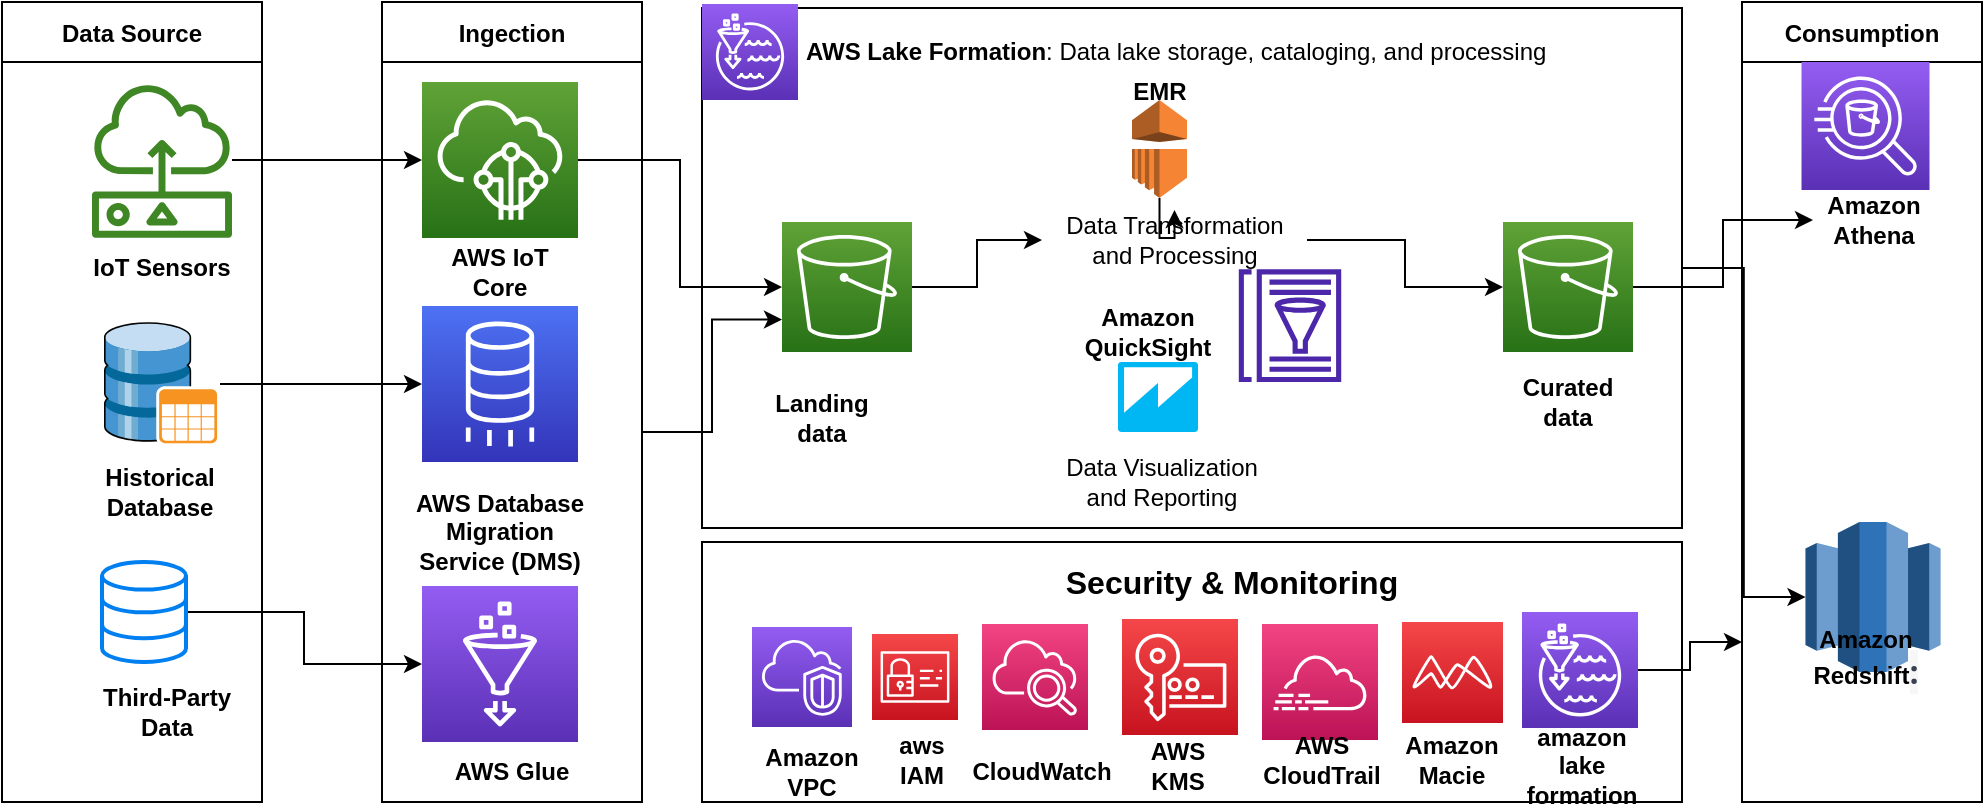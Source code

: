 <mxfile version="21.6.8" type="github">
  <diagram name="Page-1" id="wfJlDvsgTStBDbTHu9D8">
    <mxGraphModel dx="1260" dy="750" grid="1" gridSize="10" guides="1" tooltips="1" connect="1" arrows="1" fold="1" page="1" pageScale="1" pageWidth="1100" pageHeight="850" math="0" shadow="0">
      <root>
        <mxCell id="0" />
        <mxCell id="1" parent="0" />
        <mxCell id="qOsiP7DexmNMQrKXQggl-64" value="" style="shape=table;startSize=0;container=1;collapsible=0;childLayout=tableLayout;" parent="1" vertex="1">
          <mxGeometry x="360" y="123" width="490" height="260" as="geometry" />
        </mxCell>
        <mxCell id="qOsiP7DexmNMQrKXQggl-65" value="" style="shape=tableRow;horizontal=0;startSize=0;swimlaneHead=0;swimlaneBody=0;strokeColor=inherit;top=0;left=0;bottom=0;right=0;collapsible=0;dropTarget=0;fillColor=none;points=[[0,0.5],[1,0.5]];portConstraint=eastwest;" parent="qOsiP7DexmNMQrKXQggl-64" vertex="1">
          <mxGeometry width="490" height="260" as="geometry" />
        </mxCell>
        <mxCell id="qOsiP7DexmNMQrKXQggl-66" value="" style="shape=partialRectangle;html=1;whiteSpace=wrap;connectable=0;strokeColor=inherit;overflow=hidden;fillColor=none;top=0;left=0;bottom=0;right=0;pointerEvents=1;" parent="qOsiP7DexmNMQrKXQggl-65" vertex="1">
          <mxGeometry width="490" height="260" as="geometry">
            <mxRectangle width="490" height="260" as="alternateBounds" />
          </mxGeometry>
        </mxCell>
        <mxCell id="bFwccWIXfFiB8wJEmlYg-45" style="edgeStyle=orthogonalEdgeStyle;rounded=0;orthogonalLoop=1;jettySize=auto;html=1;exitX=1;exitY=0.5;exitDx=0;exitDy=0;" edge="1" parent="qOsiP7DexmNMQrKXQggl-64" source="qOsiP7DexmNMQrKXQggl-65" target="qOsiP7DexmNMQrKXQggl-65">
          <mxGeometry relative="1" as="geometry" />
        </mxCell>
        <mxCell id="qOsiP7DexmNMQrKXQggl-20" value="Data Source" style="shape=table;startSize=30;container=1;collapsible=0;childLayout=tableLayout;fontStyle=1" parent="1" vertex="1">
          <mxGeometry x="10" y="120" width="130" height="400" as="geometry" />
        </mxCell>
        <mxCell id="qOsiP7DexmNMQrKXQggl-21" value="" style="shape=tableRow;horizontal=0;startSize=0;swimlaneHead=0;swimlaneBody=0;strokeColor=inherit;top=0;left=0;bottom=0;right=0;collapsible=0;dropTarget=0;fillColor=none;points=[[0,0.5],[1,0.5]];portConstraint=eastwest;" parent="qOsiP7DexmNMQrKXQggl-20" vertex="1">
          <mxGeometry y="30" width="130" height="370" as="geometry" />
        </mxCell>
        <mxCell id="qOsiP7DexmNMQrKXQggl-22" value="" style="shape=partialRectangle;html=1;whiteSpace=wrap;connectable=0;strokeColor=inherit;overflow=hidden;fillColor=none;top=0;left=0;bottom=0;right=0;pointerEvents=1;" parent="qOsiP7DexmNMQrKXQggl-21" vertex="1">
          <mxGeometry width="130" height="370" as="geometry">
            <mxRectangle width="130" height="370" as="alternateBounds" />
          </mxGeometry>
        </mxCell>
        <mxCell id="qOsiP7DexmNMQrKXQggl-35" value="" style="edgeStyle=orthogonalEdgeStyle;rounded=0;orthogonalLoop=1;jettySize=auto;html=1;" parent="1" source="qOsiP7DexmNMQrKXQggl-23" target="qOsiP7DexmNMQrKXQggl-33" edge="1">
          <mxGeometry relative="1" as="geometry" />
        </mxCell>
        <mxCell id="qOsiP7DexmNMQrKXQggl-23" value="" style="sketch=0;outlineConnect=0;fontColor=#232F3E;gradientColor=none;fillColor=#3F8624;strokeColor=none;dashed=0;verticalLabelPosition=bottom;verticalAlign=top;align=center;html=1;fontSize=12;fontStyle=0;aspect=fixed;pointerEvents=1;shape=mxgraph.aws4.sensor;" parent="1" vertex="1">
          <mxGeometry x="55" y="160" width="70" height="78" as="geometry" />
        </mxCell>
        <mxCell id="qOsiP7DexmNMQrKXQggl-24" value="IoT Sensors" style="text;strokeColor=none;align=center;fillColor=none;html=1;verticalAlign=middle;whiteSpace=wrap;rounded=0;fontStyle=1" parent="1" vertex="1">
          <mxGeometry x="40" y="238" width="100" height="30" as="geometry" />
        </mxCell>
        <mxCell id="qOsiP7DexmNMQrKXQggl-41" value="" style="edgeStyle=orthogonalEdgeStyle;rounded=0;orthogonalLoop=1;jettySize=auto;html=1;" parent="1" source="qOsiP7DexmNMQrKXQggl-26" target="qOsiP7DexmNMQrKXQggl-36" edge="1">
          <mxGeometry relative="1" as="geometry" />
        </mxCell>
        <mxCell id="qOsiP7DexmNMQrKXQggl-26" value="" style="shadow=0;dashed=0;html=1;labelPosition=center;verticalLabelPosition=bottom;verticalAlign=top;align=center;outlineConnect=0;shape=mxgraph.veeam.3d.database;" parent="1" vertex="1">
          <mxGeometry x="61" y="280" width="58" height="62" as="geometry" />
        </mxCell>
        <mxCell id="qOsiP7DexmNMQrKXQggl-27" value="Historical Database" style="text;strokeColor=none;align=center;fillColor=none;html=1;verticalAlign=middle;whiteSpace=wrap;rounded=0;fontStyle=1" parent="1" vertex="1">
          <mxGeometry x="59" y="350" width="60" height="30" as="geometry" />
        </mxCell>
        <mxCell id="qOsiP7DexmNMQrKXQggl-42" value="" style="edgeStyle=orthogonalEdgeStyle;rounded=0;orthogonalLoop=1;jettySize=auto;html=1;" parent="1" source="qOsiP7DexmNMQrKXQggl-28" target="qOsiP7DexmNMQrKXQggl-39" edge="1">
          <mxGeometry relative="1" as="geometry" />
        </mxCell>
        <mxCell id="qOsiP7DexmNMQrKXQggl-28" value="" style="html=1;verticalLabelPosition=bottom;align=center;labelBackgroundColor=#ffffff;verticalAlign=top;strokeWidth=2;strokeColor=#0080F0;shadow=0;dashed=0;shape=mxgraph.ios7.icons.data;" parent="1" vertex="1">
          <mxGeometry x="60" y="400" width="42" height="50" as="geometry" />
        </mxCell>
        <mxCell id="qOsiP7DexmNMQrKXQggl-29" value="Third-Party Data" style="text;strokeColor=none;align=center;fillColor=none;html=1;verticalAlign=middle;whiteSpace=wrap;rounded=0;fontStyle=1" parent="1" vertex="1">
          <mxGeometry x="55" y="460" width="75" height="30" as="geometry" />
        </mxCell>
        <mxCell id="qOsiP7DexmNMQrKXQggl-30" value="Ingection" style="shape=table;startSize=30;container=1;collapsible=0;childLayout=tableLayout;fontStyle=1" parent="1" vertex="1">
          <mxGeometry x="200" y="120" width="130" height="400" as="geometry" />
        </mxCell>
        <mxCell id="qOsiP7DexmNMQrKXQggl-31" value="" style="shape=tableRow;horizontal=0;startSize=0;swimlaneHead=0;swimlaneBody=0;strokeColor=inherit;top=0;left=0;bottom=0;right=0;collapsible=0;dropTarget=0;fillColor=none;points=[[0,0.5],[1,0.5]];portConstraint=eastwest;" parent="qOsiP7DexmNMQrKXQggl-30" vertex="1">
          <mxGeometry y="30" width="130" height="370" as="geometry" />
        </mxCell>
        <mxCell id="qOsiP7DexmNMQrKXQggl-32" value="" style="shape=partialRectangle;html=1;whiteSpace=wrap;connectable=0;strokeColor=inherit;overflow=hidden;fillColor=none;top=0;left=0;bottom=0;right=0;pointerEvents=1;" parent="qOsiP7DexmNMQrKXQggl-31" vertex="1">
          <mxGeometry width="130" height="370" as="geometry">
            <mxRectangle width="130" height="370" as="alternateBounds" />
          </mxGeometry>
        </mxCell>
        <mxCell id="bFwccWIXfFiB8wJEmlYg-30" value="" style="edgeStyle=orthogonalEdgeStyle;rounded=0;orthogonalLoop=1;jettySize=auto;html=1;" edge="1" parent="1" source="qOsiP7DexmNMQrKXQggl-33" target="bFwccWIXfFiB8wJEmlYg-4">
          <mxGeometry relative="1" as="geometry" />
        </mxCell>
        <mxCell id="qOsiP7DexmNMQrKXQggl-33" value="" style="sketch=0;points=[[0,0,0],[0.25,0,0],[0.5,0,0],[0.75,0,0],[1,0,0],[0,1,0],[0.25,1,0],[0.5,1,0],[0.75,1,0],[1,1,0],[0,0.25,0],[0,0.5,0],[0,0.75,0],[1,0.25,0],[1,0.5,0],[1,0.75,0]];outlineConnect=0;fontColor=#232F3E;gradientColor=#60A337;gradientDirection=north;fillColor=#277116;strokeColor=#ffffff;dashed=0;verticalLabelPosition=bottom;verticalAlign=top;align=center;html=1;fontSize=12;fontStyle=0;aspect=fixed;shape=mxgraph.aws4.resourceIcon;resIcon=mxgraph.aws4.iot_core;" parent="1" vertex="1">
          <mxGeometry x="220" y="160" width="78" height="78" as="geometry" />
        </mxCell>
        <mxCell id="qOsiP7DexmNMQrKXQggl-34" value="AWS IoT Core" style="text;strokeColor=none;align=center;fillColor=none;html=1;verticalAlign=middle;whiteSpace=wrap;rounded=0;fontStyle=1" parent="1" vertex="1">
          <mxGeometry x="229" y="240" width="60" height="30" as="geometry" />
        </mxCell>
        <mxCell id="qOsiP7DexmNMQrKXQggl-36" value="" style="sketch=0;points=[[0,0,0],[0.25,0,0],[0.5,0,0],[0.75,0,0],[1,0,0],[0,1,0],[0.25,1,0],[0.5,1,0],[0.75,1,0],[1,1,0],[0,0.25,0],[0,0.5,0],[0,0.75,0],[1,0.25,0],[1,0.5,0],[1,0.75,0]];outlineConnect=0;fontColor=#232F3E;gradientColor=#4D72F3;gradientDirection=north;fillColor=#3334B9;strokeColor=#ffffff;dashed=0;verticalLabelPosition=bottom;verticalAlign=top;align=center;html=1;fontSize=12;fontStyle=0;aspect=fixed;shape=mxgraph.aws4.resourceIcon;resIcon=mxgraph.aws4.database_migration_service;" parent="1" vertex="1">
          <mxGeometry x="220" y="272" width="78" height="78" as="geometry" />
        </mxCell>
        <mxCell id="qOsiP7DexmNMQrKXQggl-37" value="AWS Database Migration Service (DMS)" style="text;strokeColor=none;align=center;fillColor=none;html=1;verticalAlign=middle;whiteSpace=wrap;rounded=0;fontStyle=1" parent="1" vertex="1">
          <mxGeometry x="209" y="370" width="100" height="30" as="geometry" />
        </mxCell>
        <mxCell id="qOsiP7DexmNMQrKXQggl-39" value="" style="sketch=0;points=[[0,0,0],[0.25,0,0],[0.5,0,0],[0.75,0,0],[1,0,0],[0,1,0],[0.25,1,0],[0.5,1,0],[0.75,1,0],[1,1,0],[0,0.25,0],[0,0.5,0],[0,0.75,0],[1,0.25,0],[1,0.5,0],[1,0.75,0]];outlineConnect=0;fontColor=#232F3E;gradientColor=#945DF2;gradientDirection=north;fillColor=#5A30B5;strokeColor=#ffffff;dashed=0;verticalLabelPosition=bottom;verticalAlign=top;align=center;html=1;fontSize=12;fontStyle=0;aspect=fixed;shape=mxgraph.aws4.resourceIcon;resIcon=mxgraph.aws4.glue;" parent="1" vertex="1">
          <mxGeometry x="220" y="412" width="78" height="78" as="geometry" />
        </mxCell>
        <mxCell id="qOsiP7DexmNMQrKXQggl-40" value="AWS Glue" style="text;strokeColor=none;align=center;fillColor=none;html=1;verticalAlign=middle;whiteSpace=wrap;rounded=0;fontStyle=1" parent="1" vertex="1">
          <mxGeometry x="235" y="490" width="60" height="30" as="geometry" />
        </mxCell>
        <mxCell id="qOsiP7DexmNMQrKXQggl-43" value="" style="rounded=0;whiteSpace=wrap;html=1;" parent="1" vertex="1">
          <mxGeometry x="360" y="390" width="490" height="130" as="geometry" />
        </mxCell>
        <mxCell id="qOsiP7DexmNMQrKXQggl-44" value="" style="sketch=0;points=[[0,0,0],[0.25,0,0],[0.5,0,0],[0.75,0,0],[1,0,0],[0,1,0],[0.25,1,0],[0.5,1,0],[0.75,1,0],[1,1,0],[0,0.25,0],[0,0.5,0],[0,0.75,0],[1,0.25,0],[1,0.5,0],[1,0.75,0]];outlineConnect=0;fontColor=#232F3E;gradientColor=#945DF2;gradientDirection=north;fillColor=#5A30B5;strokeColor=#ffffff;dashed=0;verticalLabelPosition=bottom;verticalAlign=top;align=center;html=1;fontSize=12;fontStyle=0;aspect=fixed;shape=mxgraph.aws4.resourceIcon;resIcon=mxgraph.aws4.vpc;" parent="1" vertex="1">
          <mxGeometry x="385" y="432.5" width="50" height="50" as="geometry" />
        </mxCell>
        <mxCell id="qOsiP7DexmNMQrKXQggl-45" value="Amazon VPC" style="text;strokeColor=none;align=center;fillColor=none;html=1;verticalAlign=middle;whiteSpace=wrap;rounded=0;fontStyle=1" parent="1" vertex="1">
          <mxGeometry x="385" y="490" width="60" height="30" as="geometry" />
        </mxCell>
        <mxCell id="qOsiP7DexmNMQrKXQggl-46" value="" style="sketch=0;points=[[0,0,0],[0.25,0,0],[0.5,0,0],[0.75,0,0],[1,0,0],[0,1,0],[0.25,1,0],[0.5,1,0],[0.75,1,0],[1,1,0],[0,0.25,0],[0,0.5,0],[0,0.75,0],[1,0.25,0],[1,0.5,0],[1,0.75,0]];points=[[0,0,0],[0.25,0,0],[0.5,0,0],[0.75,0,0],[1,0,0],[0,1,0],[0.25,1,0],[0.5,1,0],[0.75,1,0],[1,1,0],[0,0.25,0],[0,0.5,0],[0,0.75,0],[1,0.25,0],[1,0.5,0],[1,0.75,0]];outlineConnect=0;fontColor=#232F3E;gradientColor=#F34482;gradientDirection=north;fillColor=#BC1356;strokeColor=#ffffff;dashed=0;verticalLabelPosition=bottom;verticalAlign=top;align=center;html=1;fontSize=12;fontStyle=0;aspect=fixed;shape=mxgraph.aws4.resourceIcon;resIcon=mxgraph.aws4.cloudwatch_2;" parent="1" vertex="1">
          <mxGeometry x="500" y="431" width="53" height="53" as="geometry" />
        </mxCell>
        <mxCell id="qOsiP7DexmNMQrKXQggl-47" value="CloudWatch" style="text;strokeColor=none;align=center;fillColor=none;html=1;verticalAlign=middle;whiteSpace=wrap;rounded=0;fontStyle=1" parent="1" vertex="1">
          <mxGeometry x="500" y="490" width="60" height="30" as="geometry" />
        </mxCell>
        <mxCell id="qOsiP7DexmNMQrKXQggl-48" value="" style="sketch=0;points=[[0,0,0],[0.25,0,0],[0.5,0,0],[0.75,0,0],[1,0,0],[0,1,0],[0.25,1,0],[0.5,1,0],[0.75,1,0],[1,1,0],[0,0.25,0],[0,0.5,0],[0,0.75,0],[1,0.25,0],[1,0.5,0],[1,0.75,0]];outlineConnect=0;fontColor=#232F3E;gradientColor=#F54749;gradientDirection=north;fillColor=#C7131F;strokeColor=#ffffff;dashed=0;verticalLabelPosition=bottom;verticalAlign=top;align=center;html=1;fontSize=12;fontStyle=0;aspect=fixed;shape=mxgraph.aws4.resourceIcon;resIcon=mxgraph.aws4.identity_and_access_management;" parent="1" vertex="1">
          <mxGeometry x="445" y="436" width="43" height="43" as="geometry" />
        </mxCell>
        <mxCell id="qOsiP7DexmNMQrKXQggl-51" value="aws &lt;br&gt;IAM" style="text;strokeColor=none;align=center;fillColor=none;html=1;verticalAlign=middle;whiteSpace=wrap;rounded=0;fontStyle=1" parent="1" vertex="1">
          <mxGeometry x="440" y="484" width="60" height="30" as="geometry" />
        </mxCell>
        <mxCell id="qOsiP7DexmNMQrKXQggl-52" value="" style="sketch=0;points=[[0,0,0],[0.25,0,0],[0.5,0,0],[0.75,0,0],[1,0,0],[0,1,0],[0.25,1,0],[0.5,1,0],[0.75,1,0],[1,1,0],[0,0.25,0],[0,0.5,0],[0,0.75,0],[1,0.25,0],[1,0.5,0],[1,0.75,0]];outlineConnect=0;fontColor=#232F3E;gradientColor=#F54749;gradientDirection=north;fillColor=#C7131F;strokeColor=#ffffff;dashed=0;verticalLabelPosition=bottom;verticalAlign=top;align=center;html=1;fontSize=12;fontStyle=0;aspect=fixed;shape=mxgraph.aws4.resourceIcon;resIcon=mxgraph.aws4.key_management_service;" parent="1" vertex="1">
          <mxGeometry x="570" y="428.5" width="58" height="58" as="geometry" />
        </mxCell>
        <mxCell id="qOsiP7DexmNMQrKXQggl-53" value="AWS &lt;br&gt;KMS" style="text;strokeColor=none;align=center;fillColor=none;html=1;verticalAlign=middle;whiteSpace=wrap;rounded=0;fontStyle=1" parent="1" vertex="1">
          <mxGeometry x="568" y="486.5" width="60" height="30" as="geometry" />
        </mxCell>
        <mxCell id="qOsiP7DexmNMQrKXQggl-54" value="" style="sketch=0;points=[[0,0,0],[0.25,0,0],[0.5,0,0],[0.75,0,0],[1,0,0],[0,1,0],[0.25,1,0],[0.5,1,0],[0.75,1,0],[1,1,0],[0,0.25,0],[0,0.5,0],[0,0.75,0],[1,0.25,0],[1,0.5,0],[1,0.75,0]];points=[[0,0,0],[0.25,0,0],[0.5,0,0],[0.75,0,0],[1,0,0],[0,1,0],[0.25,1,0],[0.5,1,0],[0.75,1,0],[1,1,0],[0,0.25,0],[0,0.5,0],[0,0.75,0],[1,0.25,0],[1,0.5,0],[1,0.75,0]];outlineConnect=0;fontColor=#232F3E;gradientColor=#F34482;gradientDirection=north;fillColor=#BC1356;strokeColor=#ffffff;dashed=0;verticalLabelPosition=bottom;verticalAlign=top;align=center;html=1;fontSize=12;fontStyle=0;aspect=fixed;shape=mxgraph.aws4.resourceIcon;resIcon=mxgraph.aws4.cloudtrail;" parent="1" vertex="1">
          <mxGeometry x="640" y="431" width="58" height="58" as="geometry" />
        </mxCell>
        <mxCell id="qOsiP7DexmNMQrKXQggl-55" value="AWS CloudTrail" style="text;strokeColor=none;align=center;fillColor=none;html=1;verticalAlign=middle;whiteSpace=wrap;rounded=0;fontStyle=1" parent="1" vertex="1">
          <mxGeometry x="640" y="484" width="60" height="30" as="geometry" />
        </mxCell>
        <mxCell id="qOsiP7DexmNMQrKXQggl-56" value="Security &amp;amp; Monitoring" style="text;strokeColor=none;align=center;fillColor=none;html=1;verticalAlign=middle;whiteSpace=wrap;rounded=0;fontStyle=1;fontSize=16;" parent="1" vertex="1">
          <mxGeometry x="520" y="395" width="210" height="30" as="geometry" />
        </mxCell>
        <mxCell id="qOsiP7DexmNMQrKXQggl-57" value="" style="sketch=0;points=[[0,0,0],[0.25,0,0],[0.5,0,0],[0.75,0,0],[1,0,0],[0,1,0],[0.25,1,0],[0.5,1,0],[0.75,1,0],[1,1,0],[0,0.25,0],[0,0.5,0],[0,0.75,0],[1,0.25,0],[1,0.5,0],[1,0.75,0]];outlineConnect=0;fontColor=#232F3E;gradientColor=#F54749;gradientDirection=north;fillColor=#C7131F;strokeColor=#ffffff;dashed=0;verticalLabelPosition=bottom;verticalAlign=top;align=center;html=1;fontSize=12;fontStyle=0;aspect=fixed;shape=mxgraph.aws4.resourceIcon;resIcon=mxgraph.aws4.macie;" parent="1" vertex="1">
          <mxGeometry x="710" y="430" width="50.5" height="50.5" as="geometry" />
        </mxCell>
        <mxCell id="qOsiP7DexmNMQrKXQggl-58" value="Amazon Macie" style="text;strokeColor=none;align=center;fillColor=none;html=1;verticalAlign=middle;whiteSpace=wrap;rounded=0;fontStyle=1" parent="1" vertex="1">
          <mxGeometry x="705.25" y="484" width="60" height="30" as="geometry" />
        </mxCell>
        <mxCell id="bFwccWIXfFiB8wJEmlYg-14" value="" style="edgeStyle=orthogonalEdgeStyle;rounded=0;orthogonalLoop=1;jettySize=auto;html=1;" edge="1" parent="1" source="qOsiP7DexmNMQrKXQggl-59" target="qOsiP7DexmNMQrKXQggl-62">
          <mxGeometry relative="1" as="geometry">
            <Array as="points">
              <mxPoint x="854" y="454" />
              <mxPoint x="854" y="440" />
            </Array>
          </mxGeometry>
        </mxCell>
        <mxCell id="qOsiP7DexmNMQrKXQggl-59" value="" style="sketch=0;points=[[0,0,0],[0.25,0,0],[0.5,0,0],[0.75,0,0],[1,0,0],[0,1,0],[0.25,1,0],[0.5,1,0],[0.75,1,0],[1,1,0],[0,0.25,0],[0,0.5,0],[0,0.75,0],[1,0.25,0],[1,0.5,0],[1,0.75,0]];outlineConnect=0;fontColor=#232F3E;gradientColor=#945DF2;gradientDirection=north;fillColor=#5A30B5;strokeColor=#ffffff;dashed=0;verticalLabelPosition=bottom;verticalAlign=top;align=center;html=1;fontSize=12;fontStyle=0;aspect=fixed;shape=mxgraph.aws4.resourceIcon;resIcon=mxgraph.aws4.lake_formation;" parent="1" vertex="1">
          <mxGeometry x="770" y="425" width="58" height="58" as="geometry" />
        </mxCell>
        <mxCell id="qOsiP7DexmNMQrKXQggl-60" value="amazon lake formation" style="text;strokeColor=none;align=center;fillColor=none;html=1;verticalAlign=middle;whiteSpace=wrap;rounded=0;fontStyle=1" parent="1" vertex="1">
          <mxGeometry x="770" y="486.5" width="60" height="30" as="geometry" />
        </mxCell>
        <mxCell id="qOsiP7DexmNMQrKXQggl-61" value="Consumption" style="shape=table;startSize=30;container=1;collapsible=0;childLayout=tableLayout;fontStyle=1" parent="1" vertex="1">
          <mxGeometry x="880" y="120" width="120" height="400" as="geometry" />
        </mxCell>
        <mxCell id="qOsiP7DexmNMQrKXQggl-62" value="" style="shape=tableRow;horizontal=0;startSize=0;swimlaneHead=0;swimlaneBody=0;strokeColor=inherit;top=0;left=0;bottom=0;right=0;collapsible=0;dropTarget=0;fillColor=none;points=[[0,0.5],[1,0.5]];portConstraint=eastwest;" parent="qOsiP7DexmNMQrKXQggl-61" vertex="1">
          <mxGeometry y="30" width="120" height="370" as="geometry" />
        </mxCell>
        <mxCell id="qOsiP7DexmNMQrKXQggl-63" value="" style="shape=partialRectangle;html=1;whiteSpace=wrap;connectable=0;strokeColor=inherit;overflow=hidden;fillColor=none;top=0;left=0;bottom=0;right=0;pointerEvents=1;" parent="qOsiP7DexmNMQrKXQggl-62" vertex="1">
          <mxGeometry width="120" height="370" as="geometry">
            <mxRectangle width="120" height="370" as="alternateBounds" />
          </mxGeometry>
        </mxCell>
        <mxCell id="qOsiP7DexmNMQrKXQggl-67" value="&lt;b&gt;AWS Lake Formation&lt;/b&gt;: Data lake storage, cataloging, and processing" style="text;strokeColor=none;align=left;fillColor=none;html=1;verticalAlign=middle;whiteSpace=wrap;rounded=0;" parent="1" vertex="1">
          <mxGeometry x="410" y="130" width="420" height="30" as="geometry" />
        </mxCell>
        <mxCell id="qOsiP7DexmNMQrKXQggl-68" value="" style="sketch=0;points=[[0,0,0],[0.25,0,0],[0.5,0,0],[0.75,0,0],[1,0,0],[0,1,0],[0.25,1,0],[0.5,1,0],[0.75,1,0],[1,1,0],[0,0.25,0],[0,0.5,0],[0,0.75,0],[1,0.25,0],[1,0.5,0],[1,0.75,0]];outlineConnect=0;fontColor=#232F3E;gradientColor=#945DF2;gradientDirection=north;fillColor=#5A30B5;strokeColor=#ffffff;dashed=0;verticalLabelPosition=bottom;verticalAlign=top;align=center;html=1;fontSize=12;fontStyle=0;aspect=fixed;shape=mxgraph.aws4.resourceIcon;resIcon=mxgraph.aws4.lake_formation;" parent="1" vertex="1">
          <mxGeometry x="360" y="121" width="48" height="48" as="geometry" />
        </mxCell>
        <mxCell id="qOsiP7DexmNMQrKXQggl-69" value="" style="sketch=0;points=[[0,0,0],[0.25,0,0],[0.5,0,0],[0.75,0,0],[1,0,0],[0,1,0],[0.25,1,0],[0.5,1,0],[0.75,1,0],[1,1,0],[0,0.25,0],[0,0.5,0],[0,0.75,0],[1,0.25,0],[1,0.5,0],[1,0.75,0]];outlineConnect=0;fontColor=#232F3E;gradientColor=#945DF2;gradientDirection=north;fillColor=#5A30B5;strokeColor=#ffffff;dashed=0;verticalLabelPosition=bottom;verticalAlign=top;align=center;html=1;fontSize=12;fontStyle=0;aspect=fixed;shape=mxgraph.aws4.resourceIcon;resIcon=mxgraph.aws4.athena;" parent="1" vertex="1">
          <mxGeometry x="909.75" y="150" width="64" height="64" as="geometry" />
        </mxCell>
        <mxCell id="qOsiP7DexmNMQrKXQggl-70" value="Amazon Athena" style="text;strokeColor=none;align=center;fillColor=none;html=1;verticalAlign=middle;whiteSpace=wrap;rounded=0;fontStyle=1" parent="1" vertex="1">
          <mxGeometry x="915.5" y="214" width="60" height="30" as="geometry" />
        </mxCell>
        <mxCell id="qOsiP7DexmNMQrKXQggl-71" value="" style="outlineConnect=0;dashed=0;verticalLabelPosition=bottom;verticalAlign=top;align=center;html=1;shape=mxgraph.aws3.redshift;fillColor=#2E73B8;gradientColor=none;" parent="1" vertex="1">
          <mxGeometry x="911.75" y="380" width="67.5" height="75" as="geometry" />
        </mxCell>
        <mxCell id="qOsiP7DexmNMQrKXQggl-72" value="Amazon Redshift&lt;span style=&quot;color: rgb(55, 65, 81); font-family: Söhne, ui-sans-serif, system-ui, -apple-system, &amp;quot;Segoe UI&amp;quot;, Roboto, Ubuntu, Cantarell, &amp;quot;Noto Sans&amp;quot;, sans-serif, &amp;quot;Helvetica Neue&amp;quot;, Arial, &amp;quot;Apple Color Emoji&amp;quot;, &amp;quot;Segoe UI Emoji&amp;quot;, &amp;quot;Segoe UI Symbol&amp;quot;, &amp;quot;Noto Color Emoji&amp;quot;; font-size: 16px; text-align: left; background-color: rgb(247, 247, 248);&quot;&gt;:&lt;/span&gt;" style="text;strokeColor=none;align=center;fillColor=none;html=1;verticalAlign=middle;whiteSpace=wrap;rounded=0;fontStyle=1" parent="1" vertex="1">
          <mxGeometry x="911.75" y="432.5" width="60" height="30" as="geometry" />
        </mxCell>
        <mxCell id="qOsiP7DexmNMQrKXQggl-73" value="" style="outlineConnect=0;dashed=0;verticalLabelPosition=bottom;verticalAlign=top;align=center;html=1;shape=mxgraph.aws3.quicksight;fillColor=#00B7F4;gradientColor=none;" parent="1" vertex="1">
          <mxGeometry x="568" y="300" width="40" height="35" as="geometry" />
        </mxCell>
        <mxCell id="qOsiP7DexmNMQrKXQggl-74" value="Amazon QuickSight" style="text;strokeColor=none;align=center;fillColor=none;html=1;verticalAlign=middle;whiteSpace=wrap;rounded=0;fontStyle=1" parent="1" vertex="1">
          <mxGeometry x="553" y="270" width="60" height="30" as="geometry" />
        </mxCell>
        <mxCell id="bFwccWIXfFiB8wJEmlYg-46" value="" style="edgeStyle=orthogonalEdgeStyle;rounded=0;orthogonalLoop=1;jettySize=auto;html=1;" edge="1" parent="1" source="bFwccWIXfFiB8wJEmlYg-4" target="bFwccWIXfFiB8wJEmlYg-35">
          <mxGeometry relative="1" as="geometry" />
        </mxCell>
        <mxCell id="bFwccWIXfFiB8wJEmlYg-4" value="" style="sketch=0;points=[[0,0,0],[0.25,0,0],[0.5,0,0],[0.75,0,0],[1,0,0],[0,1,0],[0.25,1,0],[0.5,1,0],[0.75,1,0],[1,1,0],[0,0.25,0],[0,0.5,0],[0,0.75,0],[1,0.25,0],[1,0.5,0],[1,0.75,0]];outlineConnect=0;fontColor=#232F3E;gradientColor=#60A337;gradientDirection=north;fillColor=#277116;strokeColor=#ffffff;dashed=0;verticalLabelPosition=bottom;verticalAlign=top;align=center;html=1;fontSize=12;fontStyle=0;aspect=fixed;shape=mxgraph.aws4.resourceIcon;resIcon=mxgraph.aws4.s3;" vertex="1" parent="1">
          <mxGeometry x="400" y="230" width="65" height="65" as="geometry" />
        </mxCell>
        <mxCell id="bFwccWIXfFiB8wJEmlYg-5" value="Curated data" style="text;strokeColor=none;align=center;fillColor=none;html=1;verticalAlign=middle;whiteSpace=wrap;rounded=0;fontStyle=1" vertex="1" parent="1">
          <mxGeometry x="763" y="302.5" width="60" height="35" as="geometry" />
        </mxCell>
        <mxCell id="bFwccWIXfFiB8wJEmlYg-48" value="" style="edgeStyle=orthogonalEdgeStyle;rounded=0;orthogonalLoop=1;jettySize=auto;html=1;" edge="1" parent="1" source="bFwccWIXfFiB8wJEmlYg-24" target="bFwccWIXfFiB8wJEmlYg-35">
          <mxGeometry relative="1" as="geometry" />
        </mxCell>
        <mxCell id="bFwccWIXfFiB8wJEmlYg-24" value="" style="outlineConnect=0;dashed=0;verticalLabelPosition=bottom;verticalAlign=top;align=center;html=1;shape=mxgraph.aws3.emr;fillColor=#F58534;gradientColor=none;" vertex="1" parent="1">
          <mxGeometry x="575" y="169" width="27.5" height="49" as="geometry" />
        </mxCell>
        <mxCell id="bFwccWIXfFiB8wJEmlYg-31" value="" style="edgeStyle=orthogonalEdgeStyle;rounded=0;orthogonalLoop=1;jettySize=auto;html=1;entryX=0;entryY=0.75;entryDx=0;entryDy=0;entryPerimeter=0;" edge="1" parent="1" source="qOsiP7DexmNMQrKXQggl-31" target="bFwccWIXfFiB8wJEmlYg-4">
          <mxGeometry relative="1" as="geometry" />
        </mxCell>
        <mxCell id="bFwccWIXfFiB8wJEmlYg-34" value="EMR" style="text;strokeColor=none;align=center;fillColor=none;html=1;verticalAlign=middle;whiteSpace=wrap;rounded=0;fontStyle=1" vertex="1" parent="1">
          <mxGeometry x="558.75" y="150" width="60" height="30" as="geometry" />
        </mxCell>
        <mxCell id="bFwccWIXfFiB8wJEmlYg-49" value="" style="edgeStyle=orthogonalEdgeStyle;rounded=0;orthogonalLoop=1;jettySize=auto;html=1;" edge="1" parent="1" source="bFwccWIXfFiB8wJEmlYg-35" target="bFwccWIXfFiB8wJEmlYg-36">
          <mxGeometry relative="1" as="geometry" />
        </mxCell>
        <mxCell id="bFwccWIXfFiB8wJEmlYg-35" value="Data Transformation and Processing" style="text;strokeColor=none;align=center;fillColor=none;html=1;verticalAlign=middle;whiteSpace=wrap;rounded=0;" vertex="1" parent="1">
          <mxGeometry x="530" y="224" width="132.5" height="30" as="geometry" />
        </mxCell>
        <mxCell id="bFwccWIXfFiB8wJEmlYg-43" value="" style="edgeStyle=orthogonalEdgeStyle;rounded=0;orthogonalLoop=1;jettySize=auto;html=1;" edge="1" parent="1" source="bFwccWIXfFiB8wJEmlYg-36" target="qOsiP7DexmNMQrKXQggl-70">
          <mxGeometry relative="1" as="geometry" />
        </mxCell>
        <mxCell id="bFwccWIXfFiB8wJEmlYg-36" value="" style="sketch=0;points=[[0,0,0],[0.25,0,0],[0.5,0,0],[0.75,0,0],[1,0,0],[0,1,0],[0.25,1,0],[0.5,1,0],[0.75,1,0],[1,1,0],[0,0.25,0],[0,0.5,0],[0,0.75,0],[1,0.25,0],[1,0.5,0],[1,0.75,0]];outlineConnect=0;fontColor=#232F3E;gradientColor=#60A337;gradientDirection=north;fillColor=#277116;strokeColor=#ffffff;dashed=0;verticalLabelPosition=bottom;verticalAlign=top;align=center;html=1;fontSize=12;fontStyle=0;aspect=fixed;shape=mxgraph.aws4.resourceIcon;resIcon=mxgraph.aws4.s3;" vertex="1" parent="1">
          <mxGeometry x="760.5" y="230" width="65" height="65" as="geometry" />
        </mxCell>
        <mxCell id="bFwccWIXfFiB8wJEmlYg-38" value="Data Visualization and Reporting" style="text;strokeColor=none;align=center;fillColor=none;html=1;verticalAlign=middle;whiteSpace=wrap;rounded=0;" vertex="1" parent="1">
          <mxGeometry x="530" y="345" width="120" height="30" as="geometry" />
        </mxCell>
        <mxCell id="bFwccWIXfFiB8wJEmlYg-40" value="Landing data" style="text;strokeColor=none;align=center;fillColor=none;html=1;verticalAlign=middle;whiteSpace=wrap;rounded=0;fontStyle=1" vertex="1" parent="1">
          <mxGeometry x="390" y="310" width="60" height="35" as="geometry" />
        </mxCell>
        <mxCell id="bFwccWIXfFiB8wJEmlYg-44" value="" style="edgeStyle=orthogonalEdgeStyle;rounded=0;orthogonalLoop=1;jettySize=auto;html=1;entryX=0;entryY=0.5;entryDx=0;entryDy=0;entryPerimeter=0;" edge="1" parent="1" source="qOsiP7DexmNMQrKXQggl-65" target="qOsiP7DexmNMQrKXQggl-71">
          <mxGeometry relative="1" as="geometry" />
        </mxCell>
        <mxCell id="bFwccWIXfFiB8wJEmlYg-50" value="" style="sketch=0;outlineConnect=0;fontColor=#232F3E;gradientColor=none;fillColor=#4D27AA;strokeColor=none;dashed=0;verticalLabelPosition=bottom;verticalAlign=top;align=center;html=1;fontSize=12;fontStyle=0;aspect=fixed;pointerEvents=1;shape=mxgraph.aws4.glue_data_catalog;" vertex="1" parent="1">
          <mxGeometry x="628" y="253.67" width="52" height="56.33" as="geometry" />
        </mxCell>
      </root>
    </mxGraphModel>
  </diagram>
</mxfile>
